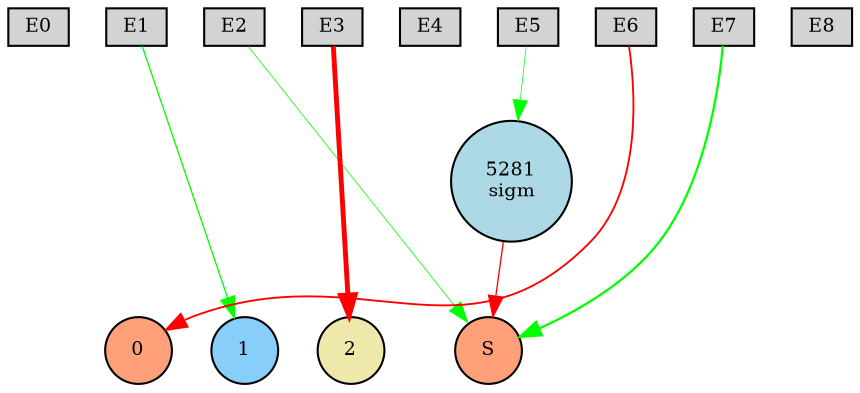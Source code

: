 digraph {
	node [fontsize=9 height=0.2 shape=circle width=0.2]
	subgraph inputs {
		node [shape=box style=filled]
		rank=source
		E0 [fillcolor=lightgray]
		E1 [fillcolor=lightgray]
		E0 -> E1 [style=invis]
		E2 [fillcolor=lightgray]
		E1 -> E2 [style=invis]
		E3 [fillcolor=lightgray]
		E2 -> E3 [style=invis]
		E4 [fillcolor=lightgray]
		E3 -> E4 [style=invis]
		E5 [fillcolor=lightgray]
		E4 -> E5 [style=invis]
		E6 [fillcolor=lightgray]
		E5 -> E6 [style=invis]
		E7 [fillcolor=lightgray]
		E6 -> E7 [style=invis]
		E8 [fillcolor=lightgray]
		E7 -> E8 [style=invis]
	}
	subgraph outputs {
		node [style=filled]
		rank=sink
		0 [fillcolor=lightsalmon fontsize=9 height=0.2 shape=circle width=0.2]
		1 [fillcolor=lightskyblue fontsize=9 height=0.2 shape=circle width=0.2]
		0 -> 1 [style=invis]
		2 [fillcolor=palegoldenrod fontsize=9 height=0.2 shape=circle width=0.2]
		1 -> 2 [style=invis]
		S [fillcolor=lightsalmon fontsize=9 height=0.2 shape=circle width=0.2]
		2 -> S [style=invis]
	}
	5281 [label="5281
sigm" fillcolor=lightblue style=filled]
	E2 -> S [color=green penwidth=0.3697373790735422 style=solid]
	E3 -> 2 [color=red penwidth=2.3505223559452264 style=solid]
	E7 -> S [color=green penwidth=1.0850065237926763 style=solid]
	E6 -> 0 [color=red penwidth=0.8953827844367334 style=solid]
	E1 -> 1 [color=green penwidth=0.6306057487937132 style=solid]
	E5 -> 5281 [color=green penwidth=0.33878025702874737 style=solid]
	5281 -> S [color=red penwidth=0.6343142706773209 style=solid]
}
